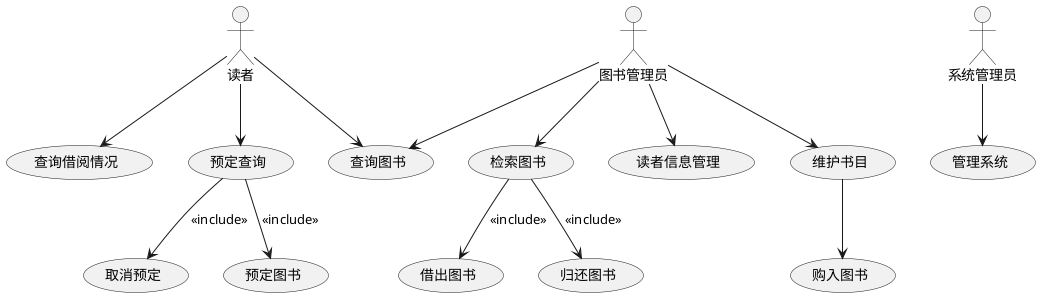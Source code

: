 @startuml
usecase (预定图书)
usecase (取消预定)
usecase (读者信息管理)
usecase (查询图书)
usecase (借出图书)
usecase (归还图书)
usecase (维护书目)
usecase (查询借阅情况)
usecase (购入图书)
usecase (管理系统)

actor :图书管理员:
actor :读者:
actor :系统管理员:

:图书管理员: --> (检索图书)
:图书管理员: --> (读者信息管理)
:图书管理员: --> (维护书目)
:图书管理员: --> (查询图书)

:读者: --> (查询图书)
:读者: --> (查询借阅情况)
:读者: --> (预定查询)

:系统管理员: --> (管理系统)

(维护书目) --> (购入图书)
(检索图书) --> (借出图书) : <<include>>
(检索图书) --> (归还图书) : <<include>>
(预定查询) --> (预定图书) : <<include>>
(预定查询) --> (取消预定) : <<include>>

@enduml